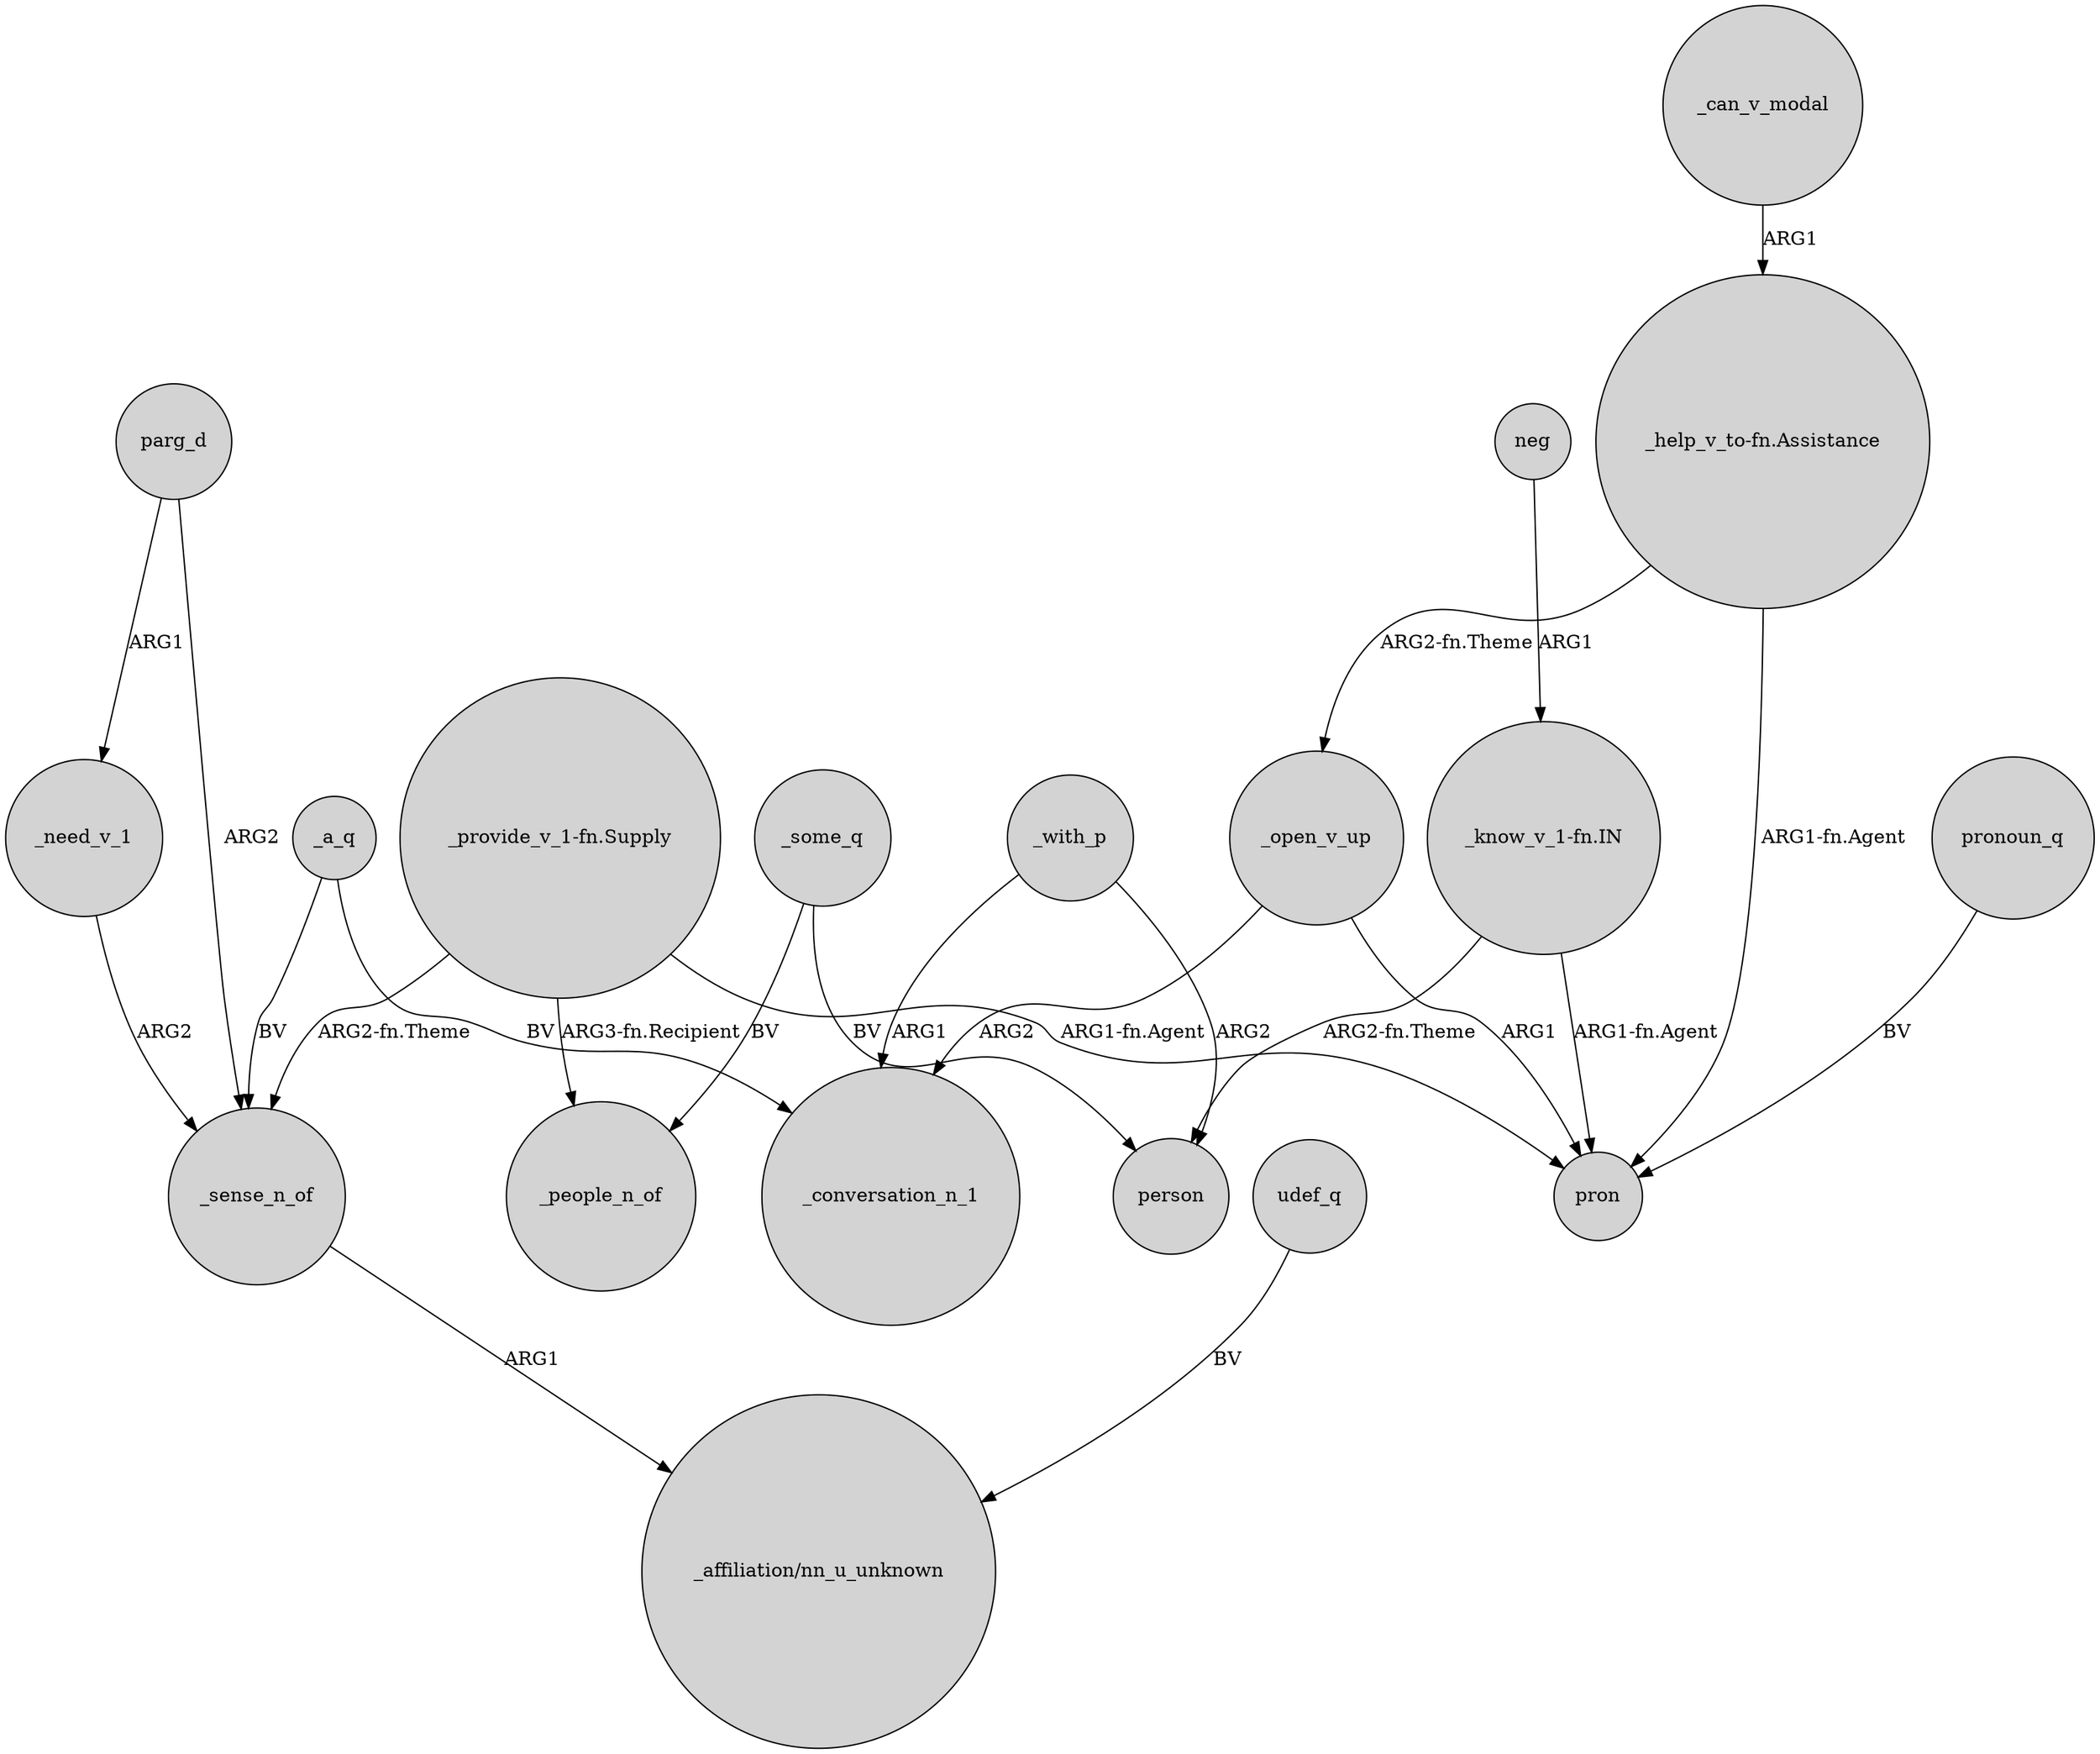 digraph {
	node [shape=circle style=filled]
	"_provide_v_1-fn.Supply" -> pron [label="ARG1-fn.Agent"]
	_open_v_up -> pron [label=ARG1]
	_can_v_modal -> "_help_v_to-fn.Assistance" [label=ARG1]
	_sense_n_of -> "_affiliation/nn_u_unknown" [label=ARG1]
	_a_q -> _sense_n_of [label=BV]
	_open_v_up -> _conversation_n_1 [label=ARG2]
	_need_v_1 -> _sense_n_of [label=ARG2]
	"_help_v_to-fn.Assistance" -> pron [label="ARG1-fn.Agent"]
	"_know_v_1-fn.IN" -> pron [label="ARG1-fn.Agent"]
	_with_p -> person [label=ARG2]
	parg_d -> _need_v_1 [label=ARG1]
	"_help_v_to-fn.Assistance" -> _open_v_up [label="ARG2-fn.Theme"]
	pronoun_q -> pron [label=BV]
	neg -> "_know_v_1-fn.IN" [label=ARG1]
	_some_q -> person [label=BV]
	_with_p -> _conversation_n_1 [label=ARG1]
	_some_q -> _people_n_of [label=BV]
	"_provide_v_1-fn.Supply" -> _people_n_of [label="ARG3-fn.Recipient"]
	udef_q -> "_affiliation/nn_u_unknown" [label=BV]
	_a_q -> _conversation_n_1 [label=BV]
	parg_d -> _sense_n_of [label=ARG2]
	"_know_v_1-fn.IN" -> person [label="ARG2-fn.Theme"]
	"_provide_v_1-fn.Supply" -> _sense_n_of [label="ARG2-fn.Theme"]
}
